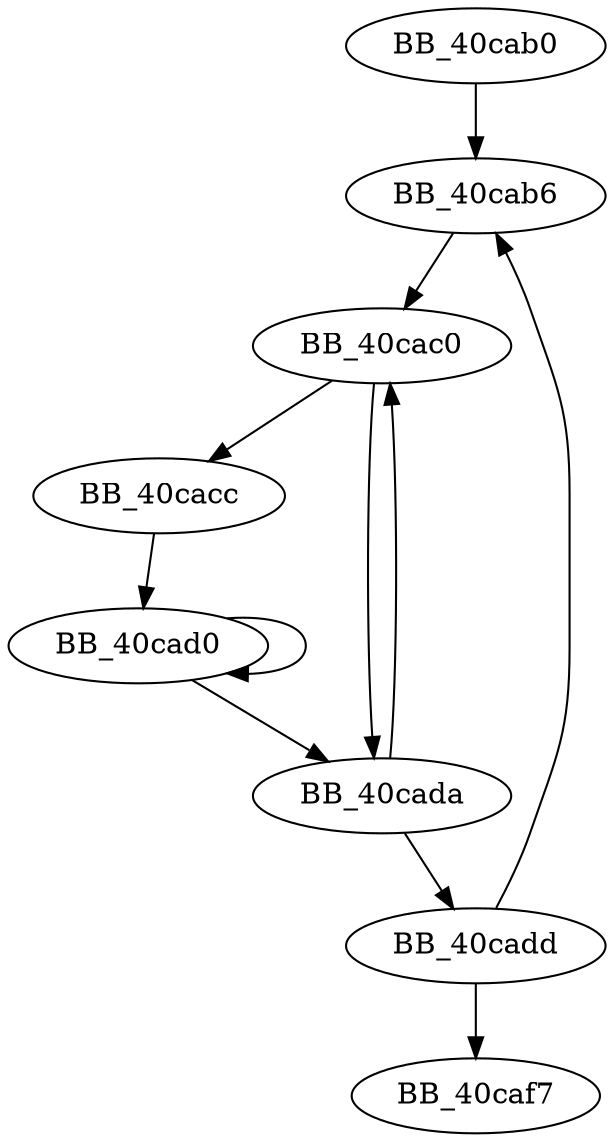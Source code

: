 DiGraph sub_40CAB0{
BB_40cab0->BB_40cab6
BB_40cab6->BB_40cac0
BB_40cac0->BB_40cacc
BB_40cac0->BB_40cada
BB_40cacc->BB_40cad0
BB_40cad0->BB_40cad0
BB_40cad0->BB_40cada
BB_40cada->BB_40cac0
BB_40cada->BB_40cadd
BB_40cadd->BB_40cab6
BB_40cadd->BB_40caf7
}
